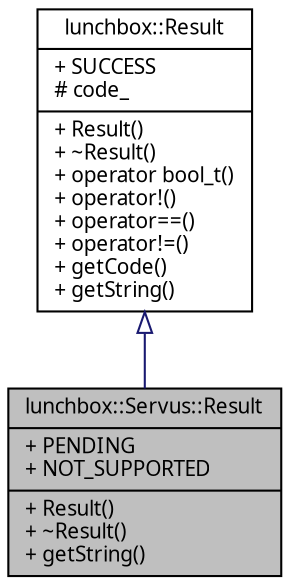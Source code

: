 digraph "lunchbox::Servus::Result"
{
  edge [fontname="Sans",fontsize="10",labelfontname="Sans",labelfontsize="10"];
  node [fontname="Sans",fontsize="10",shape=record];
  Node1 [label="{lunchbox::Servus::Result\n|+ PENDING\l+ NOT_SUPPORTED\l|+ Result()\l+ ~Result()\l+ getString()\l}",height=0.2,width=0.4,color="black", fillcolor="grey75", style="filled" fontcolor="black"];
  Node2 -> Node1 [dir="back",color="midnightblue",fontsize="10",style="solid",arrowtail="onormal",fontname="Sans"];
  Node2 [label="{lunchbox::Result\n|+ SUCCESS\l# code_\l|+ Result()\l+ ~Result()\l+ operator bool_t()\l+ operator!()\l+ operator==()\l+ operator!=()\l+ getCode()\l+ getString()\l}",height=0.2,width=0.4,color="black", fillcolor="white", style="filled",URL="$classlunchbox_1_1_result.html",tooltip="A result returns an error code and behaves like a boolean. "];
}

